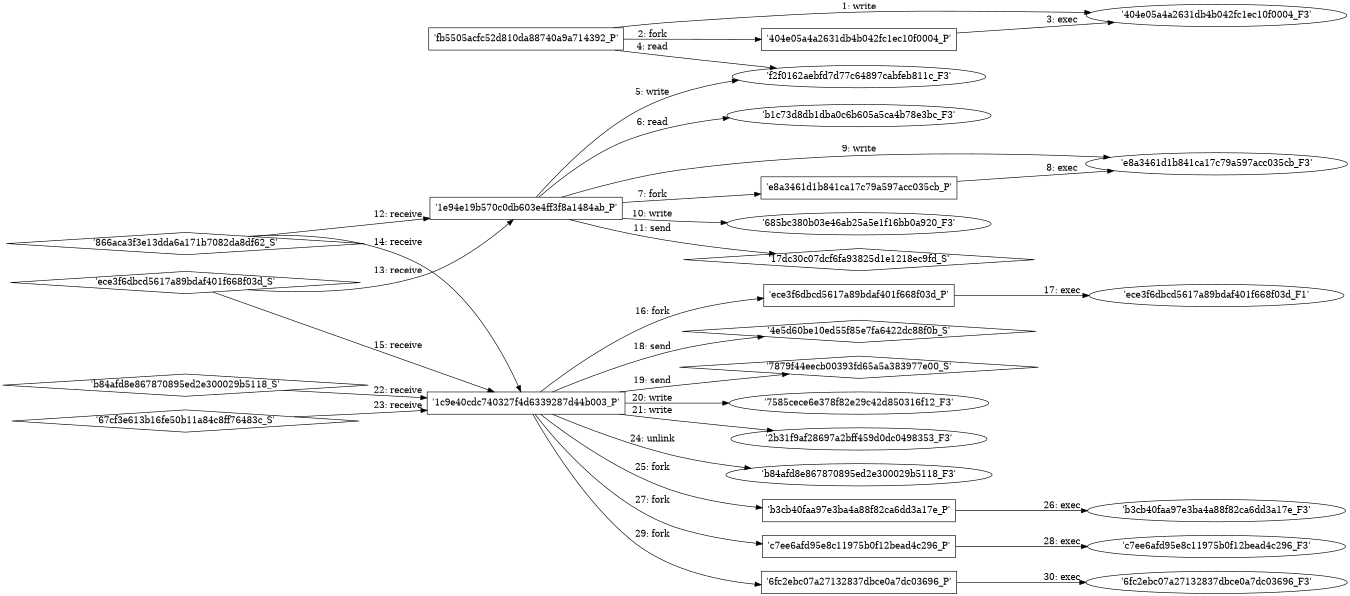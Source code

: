 digraph "D:\Learning\Paper\apt\基于CTI的攻击预警\Dataset\攻击图\ASGfromALLCTI\How Tortoiseshell created a fake veteran hiring website to host malware.dot" {
rankdir="LR"
size="9"
fixedsize="false"
splines="true"
nodesep=0.3
ranksep=0
fontsize=10
overlap="scalexy"
engine= "neato"
	"'404e05a4a2631db4b042fc1ec10f0004_F3'" [node_type=file shape=ellipse]
	"'fb5505acfc52d810da88740a9a714392_P'" [node_type=Process shape=box]
	"'fb5505acfc52d810da88740a9a714392_P'" -> "'404e05a4a2631db4b042fc1ec10f0004_F3'" [label="1: write"]
	"'fb5505acfc52d810da88740a9a714392_P'" [node_type=Process shape=box]
	"'404e05a4a2631db4b042fc1ec10f0004_P'" [node_type=Process shape=box]
	"'fb5505acfc52d810da88740a9a714392_P'" -> "'404e05a4a2631db4b042fc1ec10f0004_P'" [label="2: fork"]
	"'404e05a4a2631db4b042fc1ec10f0004_P'" [node_type=Process shape=box]
	"'404e05a4a2631db4b042fc1ec10f0004_F3'" [node_type=File shape=ellipse]
	"'404e05a4a2631db4b042fc1ec10f0004_P'" -> "'404e05a4a2631db4b042fc1ec10f0004_F3'" [label="3: exec"]
	"'f2f0162aebfd7d77c64897cabfeb811c_F3'" [node_type=file shape=ellipse]
	"'fb5505acfc52d810da88740a9a714392_P'" [node_type=Process shape=box]
	"'fb5505acfc52d810da88740a9a714392_P'" -> "'f2f0162aebfd7d77c64897cabfeb811c_F3'" [label="4: read"]
	"'f2f0162aebfd7d77c64897cabfeb811c_F3'" [node_type=file shape=ellipse]
	"'1e94e19b570c0db603e4ff3f8a1484ab_P'" [node_type=Process shape=box]
	"'1e94e19b570c0db603e4ff3f8a1484ab_P'" -> "'f2f0162aebfd7d77c64897cabfeb811c_F3'" [label="5: write"]
	"'b1c73d8db1dba0c6b605a5ca4b78e3bc_F3'" [node_type=file shape=ellipse]
	"'1e94e19b570c0db603e4ff3f8a1484ab_P'" [node_type=Process shape=box]
	"'1e94e19b570c0db603e4ff3f8a1484ab_P'" -> "'b1c73d8db1dba0c6b605a5ca4b78e3bc_F3'" [label="6: read"]
	"'1e94e19b570c0db603e4ff3f8a1484ab_P'" [node_type=Process shape=box]
	"'e8a3461d1b841ca17c79a597acc035cb_P'" [node_type=Process shape=box]
	"'1e94e19b570c0db603e4ff3f8a1484ab_P'" -> "'e8a3461d1b841ca17c79a597acc035cb_P'" [label="7: fork"]
	"'e8a3461d1b841ca17c79a597acc035cb_P'" [node_type=Process shape=box]
	"'e8a3461d1b841ca17c79a597acc035cb_F3'" [node_type=File shape=ellipse]
	"'e8a3461d1b841ca17c79a597acc035cb_P'" -> "'e8a3461d1b841ca17c79a597acc035cb_F3'" [label="8: exec"]
	"'e8a3461d1b841ca17c79a597acc035cb_F3'" [node_type=file shape=ellipse]
	"'1e94e19b570c0db603e4ff3f8a1484ab_P'" [node_type=Process shape=box]
	"'1e94e19b570c0db603e4ff3f8a1484ab_P'" -> "'e8a3461d1b841ca17c79a597acc035cb_F3'" [label="9: write"]
	"'685bc380b03e46ab25a5e1f16bb0a920_F3'" [node_type=file shape=ellipse]
	"'1e94e19b570c0db603e4ff3f8a1484ab_P'" [node_type=Process shape=box]
	"'1e94e19b570c0db603e4ff3f8a1484ab_P'" -> "'685bc380b03e46ab25a5e1f16bb0a920_F3'" [label="10: write"]
	"'17dc30c07dcf6fa93825d1e1218ec9fd_S'" [node_type=Socket shape=diamond]
	"'1e94e19b570c0db603e4ff3f8a1484ab_P'" [node_type=Process shape=box]
	"'1e94e19b570c0db603e4ff3f8a1484ab_P'" -> "'17dc30c07dcf6fa93825d1e1218ec9fd_S'" [label="11: send"]
	"'1e94e19b570c0db603e4ff3f8a1484ab_P'" [node_type=Process shape=box]
	"'866aca3f3e13dda6a171b7082da8df62_S'" [node_type=Socket shape=diamond]
	"'866aca3f3e13dda6a171b7082da8df62_S'" -> "'1e94e19b570c0db603e4ff3f8a1484ab_P'" [label="12: receive"]
	"'1e94e19b570c0db603e4ff3f8a1484ab_P'" [node_type=Process shape=box]
	"'ece3f6dbcd5617a89bdaf401f668f03d_S'" [node_type=Socket shape=diamond]
	"'ece3f6dbcd5617a89bdaf401f668f03d_S'" -> "'1e94e19b570c0db603e4ff3f8a1484ab_P'" [label="13: receive"]
	"'1c9e40cdc740327f4d6339287d44b003_P'" [node_type=Process shape=box]
	"'866aca3f3e13dda6a171b7082da8df62_S'" [node_type=Socket shape=diamond]
	"'866aca3f3e13dda6a171b7082da8df62_S'" -> "'1c9e40cdc740327f4d6339287d44b003_P'" [label="14: receive"]
	"'1c9e40cdc740327f4d6339287d44b003_P'" [node_type=Process shape=box]
	"'ece3f6dbcd5617a89bdaf401f668f03d_S'" [node_type=Socket shape=diamond]
	"'ece3f6dbcd5617a89bdaf401f668f03d_S'" -> "'1c9e40cdc740327f4d6339287d44b003_P'" [label="15: receive"]
	"'1c9e40cdc740327f4d6339287d44b003_P'" [node_type=Process shape=box]
	"'ece3f6dbcd5617a89bdaf401f668f03d_P'" [node_type=Process shape=box]
	"'1c9e40cdc740327f4d6339287d44b003_P'" -> "'ece3f6dbcd5617a89bdaf401f668f03d_P'" [label="16: fork"]
	"'ece3f6dbcd5617a89bdaf401f668f03d_P'" [node_type=Process shape=box]
	"'ece3f6dbcd5617a89bdaf401f668f03d_F1'" [node_type=File shape=ellipse]
	"'ece3f6dbcd5617a89bdaf401f668f03d_P'" -> "'ece3f6dbcd5617a89bdaf401f668f03d_F1'" [label="17: exec"]
	"'4e5d60be10ed55f85e7fa6422dc88f0b_S'" [node_type=Socket shape=diamond]
	"'1c9e40cdc740327f4d6339287d44b003_P'" [node_type=Process shape=box]
	"'1c9e40cdc740327f4d6339287d44b003_P'" -> "'4e5d60be10ed55f85e7fa6422dc88f0b_S'" [label="18: send"]
	"'7879f44eecb00393fd65a5a383977e00_S'" [node_type=Socket shape=diamond]
	"'1c9e40cdc740327f4d6339287d44b003_P'" [node_type=Process shape=box]
	"'1c9e40cdc740327f4d6339287d44b003_P'" -> "'7879f44eecb00393fd65a5a383977e00_S'" [label="19: send"]
	"'7585cece6e378f82e29c42d850316f12_F3'" [node_type=file shape=ellipse]
	"'1c9e40cdc740327f4d6339287d44b003_P'" [node_type=Process shape=box]
	"'1c9e40cdc740327f4d6339287d44b003_P'" -> "'7585cece6e378f82e29c42d850316f12_F3'" [label="20: write"]
	"'2b31f9af28697a2bff459d0dc0498353_F3'" [node_type=file shape=ellipse]
	"'1c9e40cdc740327f4d6339287d44b003_P'" [node_type=Process shape=box]
	"'1c9e40cdc740327f4d6339287d44b003_P'" -> "'2b31f9af28697a2bff459d0dc0498353_F3'" [label="21: write"]
	"'1c9e40cdc740327f4d6339287d44b003_P'" [node_type=Process shape=box]
	"'b84afd8e867870895ed2e300029b5118_S'" [node_type=Socket shape=diamond]
	"'b84afd8e867870895ed2e300029b5118_S'" -> "'1c9e40cdc740327f4d6339287d44b003_P'" [label="22: receive"]
	"'1c9e40cdc740327f4d6339287d44b003_P'" [node_type=Process shape=box]
	"'67cf3e613b16fe50b11a84c8ff76483c_S'" [node_type=Socket shape=diamond]
	"'67cf3e613b16fe50b11a84c8ff76483c_S'" -> "'1c9e40cdc740327f4d6339287d44b003_P'" [label="23: receive"]
	"'b84afd8e867870895ed2e300029b5118_F3'" [node_type=file shape=ellipse]
	"'1c9e40cdc740327f4d6339287d44b003_P'" [node_type=Process shape=box]
	"'1c9e40cdc740327f4d6339287d44b003_P'" -> "'b84afd8e867870895ed2e300029b5118_F3'" [label="24: unlink"]
	"'1c9e40cdc740327f4d6339287d44b003_P'" [node_type=Process shape=box]
	"'b3cb40faa97e3ba4a88f82ca6dd3a17e_P'" [node_type=Process shape=box]
	"'1c9e40cdc740327f4d6339287d44b003_P'" -> "'b3cb40faa97e3ba4a88f82ca6dd3a17e_P'" [label="25: fork"]
	"'b3cb40faa97e3ba4a88f82ca6dd3a17e_P'" [node_type=Process shape=box]
	"'b3cb40faa97e3ba4a88f82ca6dd3a17e_F3'" [node_type=File shape=ellipse]
	"'b3cb40faa97e3ba4a88f82ca6dd3a17e_P'" -> "'b3cb40faa97e3ba4a88f82ca6dd3a17e_F3'" [label="26: exec"]
	"'1c9e40cdc740327f4d6339287d44b003_P'" [node_type=Process shape=box]
	"'c7ee6afd95e8c11975b0f12bead4c296_P'" [node_type=Process shape=box]
	"'1c9e40cdc740327f4d6339287d44b003_P'" -> "'c7ee6afd95e8c11975b0f12bead4c296_P'" [label="27: fork"]
	"'c7ee6afd95e8c11975b0f12bead4c296_P'" [node_type=Process shape=box]
	"'c7ee6afd95e8c11975b0f12bead4c296_F3'" [node_type=File shape=ellipse]
	"'c7ee6afd95e8c11975b0f12bead4c296_P'" -> "'c7ee6afd95e8c11975b0f12bead4c296_F3'" [label="28: exec"]
	"'1c9e40cdc740327f4d6339287d44b003_P'" [node_type=Process shape=box]
	"'6fc2ebc07a27132837dbce0a7dc03696_P'" [node_type=Process shape=box]
	"'1c9e40cdc740327f4d6339287d44b003_P'" -> "'6fc2ebc07a27132837dbce0a7dc03696_P'" [label="29: fork"]
	"'6fc2ebc07a27132837dbce0a7dc03696_P'" [node_type=Process shape=box]
	"'6fc2ebc07a27132837dbce0a7dc03696_F3'" [node_type=File shape=ellipse]
	"'6fc2ebc07a27132837dbce0a7dc03696_P'" -> "'6fc2ebc07a27132837dbce0a7dc03696_F3'" [label="30: exec"]
}
